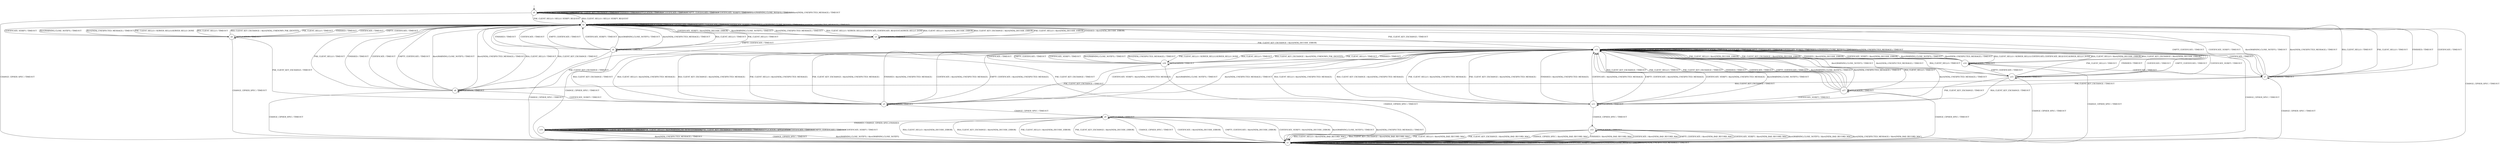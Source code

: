 digraph g {
__start0 [label="" shape="none"];

	s0 [shape="circle" label="s0"];
	s1 [shape="circle" label="s1"];
	s2 [shape="circle" label="s2"];
	s3 [shape="circle" label="s3"];
	s4 [shape="circle" label="s4"];
	s5 [shape="circle" label="s5"];
	s6 [shape="circle" label="s6"];
	s7 [shape="circle" label="s7"];
	s8 [shape="circle" label="s8"];
	s9 [shape="circle" label="s9"];
	s10 [shape="circle" label="s10"];
	s11 [shape="circle" label="s11"];
	s12 [shape="circle" label="s12"];
	s13 [shape="circle" label="s13"];
	s14 [shape="circle" label="s14"];
	s15 [shape="circle" label="s15"];
	s16 [shape="circle" label="s16"];
	s17 [shape="circle" label="s17"];
	s0 -> s2 [label="RSA_CLIENT_HELLO / HELLO_VERIFY_REQUEST"];
	s0 -> s0 [label="RSA_CLIENT_KEY_EXCHANGE / TIMEOUT"];
	s0 -> s2 [label="PSK_CLIENT_HELLO / HELLO_VERIFY_REQUEST"];
	s0 -> s0 [label="PSK_CLIENT_KEY_EXCHANGE / TIMEOUT"];
	s0 -> s1 [label="CHANGE_CIPHER_SPEC / TIMEOUT"];
	s0 -> s0 [label="FINISHED / TIMEOUT"];
	s0 -> s0 [label="APPLICATION / TIMEOUT"];
	s0 -> s0 [label="CERTIFICATE / TIMEOUT"];
	s0 -> s0 [label="EMPTY_CERTIFICATE / TIMEOUT"];
	s0 -> s0 [label="CERTIFICATE_VERIFY / TIMEOUT"];
	s0 -> s0 [label="Alert(WARNING,CLOSE_NOTIFY) / TIMEOUT"];
	s0 -> s0 [label="Alert(FATAL,UNEXPECTED_MESSAGE) / TIMEOUT"];
	s1 -> s1 [label="RSA_CLIENT_HELLO / TIMEOUT"];
	s1 -> s1 [label="RSA_CLIENT_KEY_EXCHANGE / TIMEOUT"];
	s1 -> s1 [label="PSK_CLIENT_HELLO / TIMEOUT"];
	s1 -> s1 [label="PSK_CLIENT_KEY_EXCHANGE / TIMEOUT"];
	s1 -> s1 [label="CHANGE_CIPHER_SPEC / TIMEOUT"];
	s1 -> s1 [label="FINISHED / TIMEOUT"];
	s1 -> s1 [label="APPLICATION / TIMEOUT"];
	s1 -> s1 [label="CERTIFICATE / TIMEOUT"];
	s1 -> s1 [label="EMPTY_CERTIFICATE / TIMEOUT"];
	s1 -> s1 [label="CERTIFICATE_VERIFY / TIMEOUT"];
	s1 -> s1 [label="Alert(WARNING,CLOSE_NOTIFY) / TIMEOUT"];
	s1 -> s1 [label="Alert(FATAL,UNEXPECTED_MESSAGE) / TIMEOUT"];
	s2 -> s3 [label="RSA_CLIENT_HELLO / SERVER_HELLO,CERTIFICATE,CERTIFICATE_REQUEST,SERVER_HELLO_DONE"];
	s2 -> s2 [label="RSA_CLIENT_KEY_EXCHANGE / TIMEOUT"];
	s2 -> s4 [label="PSK_CLIENT_HELLO / SERVER_HELLO,SERVER_HELLO_DONE"];
	s2 -> s13 [label="PSK_CLIENT_KEY_EXCHANGE / TIMEOUT"];
	s2 -> s1 [label="CHANGE_CIPHER_SPEC / TIMEOUT"];
	s2 -> s2 [label="FINISHED / TIMEOUT"];
	s2 -> s2 [label="APPLICATION / TIMEOUT"];
	s2 -> s2 [label="CERTIFICATE / TIMEOUT"];
	s2 -> s2 [label="EMPTY_CERTIFICATE / TIMEOUT"];
	s2 -> s2 [label="CERTIFICATE_VERIFY / TIMEOUT"];
	s2 -> s2 [label="Alert(WARNING,CLOSE_NOTIFY) / TIMEOUT"];
	s2 -> s2 [label="Alert(FATAL,UNEXPECTED_MESSAGE) / TIMEOUT"];
	s3 -> s2 [label="RSA_CLIENT_HELLO / Alert(FATAL,DECODE_ERROR)"];
	s3 -> s2 [label="RSA_CLIENT_KEY_EXCHANGE / Alert(FATAL,DECODE_ERROR)"];
	s3 -> s2 [label="PSK_CLIENT_HELLO / Alert(FATAL,DECODE_ERROR)"];
	s3 -> s13 [label="PSK_CLIENT_KEY_EXCHANGE / Alert(FATAL,DECODE_ERROR)"];
	s3 -> s1 [label="CHANGE_CIPHER_SPEC / TIMEOUT"];
	s3 -> s2 [label="FINISHED / Alert(FATAL,DECODE_ERROR)"];
	s3 -> s3 [label="APPLICATION / TIMEOUT"];
	s3 -> s7 [label="CERTIFICATE / TIMEOUT"];
	s3 -> s6 [label="EMPTY_CERTIFICATE / TIMEOUT"];
	s3 -> s2 [label="CERTIFICATE_VERIFY / Alert(FATAL,DECODE_ERROR)"];
	s3 -> s2 [label="Alert(WARNING,CLOSE_NOTIFY) / TIMEOUT"];
	s3 -> s2 [label="Alert(FATAL,UNEXPECTED_MESSAGE) / TIMEOUT"];
	s4 -> s2 [label="RSA_CLIENT_HELLO / TIMEOUT"];
	s4 -> s2 [label="RSA_CLIENT_KEY_EXCHANGE / Alert(FATAL,UNKNOWN_PSK_IDENTITY)"];
	s4 -> s2 [label="PSK_CLIENT_HELLO / TIMEOUT"];
	s4 -> s5 [label="PSK_CLIENT_KEY_EXCHANGE / TIMEOUT"];
	s4 -> s1 [label="CHANGE_CIPHER_SPEC / TIMEOUT"];
	s4 -> s2 [label="FINISHED / TIMEOUT"];
	s4 -> s4 [label="APPLICATION / TIMEOUT"];
	s4 -> s2 [label="CERTIFICATE / TIMEOUT"];
	s4 -> s2 [label="EMPTY_CERTIFICATE / TIMEOUT"];
	s4 -> s2 [label="CERTIFICATE_VERIFY / TIMEOUT"];
	s4 -> s2 [label="Alert(WARNING,CLOSE_NOTIFY) / TIMEOUT"];
	s4 -> s2 [label="Alert(FATAL,UNEXPECTED_MESSAGE) / TIMEOUT"];
	s5 -> s13 [label="RSA_CLIENT_HELLO / Alert(FATAL,UNEXPECTED_MESSAGE)"];
	s5 -> s13 [label="RSA_CLIENT_KEY_EXCHANGE / Alert(FATAL,UNEXPECTED_MESSAGE)"];
	s5 -> s13 [label="PSK_CLIENT_HELLO / Alert(FATAL,UNEXPECTED_MESSAGE)"];
	s5 -> s13 [label="PSK_CLIENT_KEY_EXCHANGE / Alert(FATAL,UNEXPECTED_MESSAGE)"];
	s5 -> s9 [label="CHANGE_CIPHER_SPEC / TIMEOUT"];
	s5 -> s13 [label="FINISHED / Alert(FATAL,UNEXPECTED_MESSAGE)"];
	s5 -> s5 [label="APPLICATION / TIMEOUT"];
	s5 -> s13 [label="CERTIFICATE / Alert(FATAL,UNEXPECTED_MESSAGE)"];
	s5 -> s13 [label="EMPTY_CERTIFICATE / Alert(FATAL,UNEXPECTED_MESSAGE)"];
	s5 -> s13 [label="CERTIFICATE_VERIFY / Alert(FATAL,UNEXPECTED_MESSAGE)"];
	s5 -> s13 [label="Alert(WARNING,CLOSE_NOTIFY) / TIMEOUT"];
	s5 -> s13 [label="Alert(FATAL,UNEXPECTED_MESSAGE) / TIMEOUT"];
	s6 -> s2 [label="RSA_CLIENT_HELLO / TIMEOUT"];
	s6 -> s5 [label="RSA_CLIENT_KEY_EXCHANGE / TIMEOUT"];
	s6 -> s2 [label="PSK_CLIENT_HELLO / TIMEOUT"];
	s6 -> s11 [label="PSK_CLIENT_KEY_EXCHANGE / TIMEOUT"];
	s6 -> s1 [label="CHANGE_CIPHER_SPEC / TIMEOUT"];
	s6 -> s2 [label="FINISHED / TIMEOUT"];
	s6 -> s6 [label="APPLICATION / TIMEOUT"];
	s6 -> s2 [label="CERTIFICATE / TIMEOUT"];
	s6 -> s2 [label="EMPTY_CERTIFICATE / TIMEOUT"];
	s6 -> s2 [label="CERTIFICATE_VERIFY / TIMEOUT"];
	s6 -> s2 [label="Alert(WARNING,CLOSE_NOTIFY) / TIMEOUT"];
	s6 -> s2 [label="Alert(FATAL,UNEXPECTED_MESSAGE) / TIMEOUT"];
	s7 -> s2 [label="RSA_CLIENT_HELLO / TIMEOUT"];
	s7 -> s8 [label="RSA_CLIENT_KEY_EXCHANGE / TIMEOUT"];
	s7 -> s2 [label="PSK_CLIENT_HELLO / TIMEOUT"];
	s7 -> s17 [label="PSK_CLIENT_KEY_EXCHANGE / TIMEOUT"];
	s7 -> s1 [label="CHANGE_CIPHER_SPEC / TIMEOUT"];
	s7 -> s2 [label="FINISHED / TIMEOUT"];
	s7 -> s7 [label="APPLICATION / TIMEOUT"];
	s7 -> s2 [label="CERTIFICATE / TIMEOUT"];
	s7 -> s2 [label="EMPTY_CERTIFICATE / TIMEOUT"];
	s7 -> s2 [label="CERTIFICATE_VERIFY / TIMEOUT"];
	s7 -> s2 [label="Alert(WARNING,CLOSE_NOTIFY) / TIMEOUT"];
	s7 -> s2 [label="Alert(FATAL,UNEXPECTED_MESSAGE) / TIMEOUT"];
	s8 -> s2 [label="RSA_CLIENT_HELLO / TIMEOUT"];
	s8 -> s2 [label="RSA_CLIENT_KEY_EXCHANGE / TIMEOUT"];
	s8 -> s2 [label="PSK_CLIENT_HELLO / TIMEOUT"];
	s8 -> s13 [label="PSK_CLIENT_KEY_EXCHANGE / TIMEOUT"];
	s8 -> s1 [label="CHANGE_CIPHER_SPEC / TIMEOUT"];
	s8 -> s2 [label="FINISHED / TIMEOUT"];
	s8 -> s8 [label="APPLICATION / TIMEOUT"];
	s8 -> s2 [label="CERTIFICATE / TIMEOUT"];
	s8 -> s2 [label="EMPTY_CERTIFICATE / TIMEOUT"];
	s8 -> s5 [label="CERTIFICATE_VERIFY / TIMEOUT"];
	s8 -> s2 [label="Alert(WARNING,CLOSE_NOTIFY) / TIMEOUT"];
	s8 -> s2 [label="Alert(FATAL,UNEXPECTED_MESSAGE) / TIMEOUT"];
	s9 -> s1 [label="RSA_CLIENT_HELLO / Alert(FATAL,DECODE_ERROR)"];
	s9 -> s1 [label="RSA_CLIENT_KEY_EXCHANGE / Alert(FATAL,DECODE_ERROR)"];
	s9 -> s1 [label="PSK_CLIENT_HELLO / Alert(FATAL,DECODE_ERROR)"];
	s9 -> s1 [label="PSK_CLIENT_KEY_EXCHANGE / Alert(FATAL,DECODE_ERROR)"];
	s9 -> s1 [label="CHANGE_CIPHER_SPEC / TIMEOUT"];
	s9 -> s10 [label="FINISHED / CHANGE_CIPHER_SPEC,FINISHED"];
	s9 -> s9 [label="APPLICATION / TIMEOUT"];
	s9 -> s1 [label="CERTIFICATE / Alert(FATAL,DECODE_ERROR)"];
	s9 -> s1 [label="EMPTY_CERTIFICATE / Alert(FATAL,DECODE_ERROR)"];
	s9 -> s1 [label="CERTIFICATE_VERIFY / Alert(FATAL,DECODE_ERROR)"];
	s9 -> s1 [label="Alert(WARNING,CLOSE_NOTIFY) / TIMEOUT"];
	s9 -> s1 [label="Alert(FATAL,UNEXPECTED_MESSAGE) / TIMEOUT"];
	s10 -> s10 [label="RSA_CLIENT_HELLO / Alert(WARNING,NO_RENEGOTIATION)"];
	s10 -> s10 [label="RSA_CLIENT_KEY_EXCHANGE / TIMEOUT"];
	s10 -> s10 [label="PSK_CLIENT_HELLO / Alert(WARNING,NO_RENEGOTIATION)"];
	s10 -> s10 [label="PSK_CLIENT_KEY_EXCHANGE / TIMEOUT"];
	s10 -> s1 [label="CHANGE_CIPHER_SPEC / TIMEOUT"];
	s10 -> s10 [label="FINISHED / TIMEOUT"];
	s10 -> s10 [label="APPLICATION / APPLICATION"];
	s10 -> s10 [label="CERTIFICATE / TIMEOUT"];
	s10 -> s10 [label="EMPTY_CERTIFICATE / TIMEOUT"];
	s10 -> s10 [label="CERTIFICATE_VERIFY / TIMEOUT"];
	s10 -> s1 [label="Alert(WARNING,CLOSE_NOTIFY) / Alert(WARNING,CLOSE_NOTIFY)"];
	s10 -> s1 [label="Alert(FATAL,UNEXPECTED_MESSAGE) / TIMEOUT"];
	s11 -> s13 [label="RSA_CLIENT_HELLO / Alert(FATAL,UNEXPECTED_MESSAGE)"];
	s11 -> s13 [label="RSA_CLIENT_KEY_EXCHANGE / Alert(FATAL,UNEXPECTED_MESSAGE)"];
	s11 -> s13 [label="PSK_CLIENT_HELLO / Alert(FATAL,UNEXPECTED_MESSAGE)"];
	s11 -> s13 [label="PSK_CLIENT_KEY_EXCHANGE / Alert(FATAL,UNEXPECTED_MESSAGE)"];
	s11 -> s12 [label="CHANGE_CIPHER_SPEC / TIMEOUT"];
	s11 -> s13 [label="FINISHED / Alert(FATAL,UNEXPECTED_MESSAGE)"];
	s11 -> s11 [label="APPLICATION / TIMEOUT"];
	s11 -> s13 [label="CERTIFICATE / Alert(FATAL,UNEXPECTED_MESSAGE)"];
	s11 -> s13 [label="EMPTY_CERTIFICATE / Alert(FATAL,UNEXPECTED_MESSAGE)"];
	s11 -> s13 [label="CERTIFICATE_VERIFY / Alert(FATAL,UNEXPECTED_MESSAGE)"];
	s11 -> s13 [label="Alert(WARNING,CLOSE_NOTIFY) / TIMEOUT"];
	s11 -> s13 [label="Alert(FATAL,UNEXPECTED_MESSAGE) / TIMEOUT"];
	s12 -> s1 [label="RSA_CLIENT_HELLO / Alert(FATAL,BAD_RECORD_MAC)"];
	s12 -> s1 [label="RSA_CLIENT_KEY_EXCHANGE / Alert(FATAL,BAD_RECORD_MAC)"];
	s12 -> s1 [label="PSK_CLIENT_HELLO / Alert(FATAL,BAD_RECORD_MAC)"];
	s12 -> s1 [label="PSK_CLIENT_KEY_EXCHANGE / Alert(FATAL,BAD_RECORD_MAC)"];
	s12 -> s1 [label="CHANGE_CIPHER_SPEC / Alert(FATAL,BAD_RECORD_MAC)"];
	s12 -> s1 [label="FINISHED / Alert(FATAL,BAD_RECORD_MAC)"];
	s12 -> s12 [label="APPLICATION / TIMEOUT"];
	s12 -> s1 [label="CERTIFICATE / Alert(FATAL,BAD_RECORD_MAC)"];
	s12 -> s1 [label="EMPTY_CERTIFICATE / Alert(FATAL,BAD_RECORD_MAC)"];
	s12 -> s1 [label="CERTIFICATE_VERIFY / Alert(FATAL,BAD_RECORD_MAC)"];
	s12 -> s1 [label="Alert(WARNING,CLOSE_NOTIFY) / Alert(FATAL,BAD_RECORD_MAC)"];
	s12 -> s1 [label="Alert(FATAL,UNEXPECTED_MESSAGE) / Alert(FATAL,BAD_RECORD_MAC)"];
	s13 -> s14 [label="RSA_CLIENT_HELLO / SERVER_HELLO,CERTIFICATE,CERTIFICATE_REQUEST,SERVER_HELLO_DONE"];
	s13 -> s13 [label="RSA_CLIENT_KEY_EXCHANGE / TIMEOUT"];
	s13 -> s16 [label="PSK_CLIENT_HELLO / SERVER_HELLO,SERVER_HELLO_DONE"];
	s13 -> s13 [label="PSK_CLIENT_KEY_EXCHANGE / TIMEOUT"];
	s13 -> s1 [label="CHANGE_CIPHER_SPEC / TIMEOUT"];
	s13 -> s13 [label="FINISHED / TIMEOUT"];
	s13 -> s13 [label="APPLICATION / TIMEOUT"];
	s13 -> s13 [label="CERTIFICATE / TIMEOUT"];
	s13 -> s13 [label="EMPTY_CERTIFICATE / TIMEOUT"];
	s13 -> s13 [label="CERTIFICATE_VERIFY / TIMEOUT"];
	s13 -> s13 [label="Alert(WARNING,CLOSE_NOTIFY) / TIMEOUT"];
	s13 -> s13 [label="Alert(FATAL,UNEXPECTED_MESSAGE) / TIMEOUT"];
	s14 -> s13 [label="RSA_CLIENT_HELLO / Alert(FATAL,DECODE_ERROR)"];
	s14 -> s13 [label="RSA_CLIENT_KEY_EXCHANGE / Alert(FATAL,DECODE_ERROR)"];
	s14 -> s13 [label="PSK_CLIENT_HELLO / Alert(FATAL,DECODE_ERROR)"];
	s14 -> s13 [label="PSK_CLIENT_KEY_EXCHANGE / Alert(FATAL,DECODE_ERROR)"];
	s14 -> s1 [label="CHANGE_CIPHER_SPEC / TIMEOUT"];
	s14 -> s13 [label="FINISHED / Alert(FATAL,DECODE_ERROR)"];
	s14 -> s14 [label="APPLICATION / TIMEOUT"];
	s14 -> s7 [label="CERTIFICATE / TIMEOUT"];
	s14 -> s15 [label="EMPTY_CERTIFICATE / TIMEOUT"];
	s14 -> s13 [label="CERTIFICATE_VERIFY / Alert(FATAL,DECODE_ERROR)"];
	s14 -> s13 [label="Alert(WARNING,CLOSE_NOTIFY) / TIMEOUT"];
	s14 -> s13 [label="Alert(FATAL,UNEXPECTED_MESSAGE) / TIMEOUT"];
	s15 -> s13 [label="RSA_CLIENT_HELLO / TIMEOUT"];
	s15 -> s11 [label="RSA_CLIENT_KEY_EXCHANGE / TIMEOUT"];
	s15 -> s13 [label="PSK_CLIENT_HELLO / TIMEOUT"];
	s15 -> s11 [label="PSK_CLIENT_KEY_EXCHANGE / TIMEOUT"];
	s15 -> s1 [label="CHANGE_CIPHER_SPEC / TIMEOUT"];
	s15 -> s13 [label="FINISHED / TIMEOUT"];
	s15 -> s15 [label="APPLICATION / TIMEOUT"];
	s15 -> s13 [label="CERTIFICATE / TIMEOUT"];
	s15 -> s13 [label="EMPTY_CERTIFICATE / TIMEOUT"];
	s15 -> s13 [label="CERTIFICATE_VERIFY / TIMEOUT"];
	s15 -> s13 [label="Alert(WARNING,CLOSE_NOTIFY) / TIMEOUT"];
	s15 -> s13 [label="Alert(FATAL,UNEXPECTED_MESSAGE) / TIMEOUT"];
	s16 -> s13 [label="RSA_CLIENT_HELLO / TIMEOUT"];
	s16 -> s13 [label="RSA_CLIENT_KEY_EXCHANGE / Alert(FATAL,UNKNOWN_PSK_IDENTITY)"];
	s16 -> s13 [label="PSK_CLIENT_HELLO / TIMEOUT"];
	s16 -> s5 [label="PSK_CLIENT_KEY_EXCHANGE / TIMEOUT"];
	s16 -> s1 [label="CHANGE_CIPHER_SPEC / TIMEOUT"];
	s16 -> s13 [label="FINISHED / TIMEOUT"];
	s16 -> s16 [label="APPLICATION / TIMEOUT"];
	s16 -> s13 [label="CERTIFICATE / TIMEOUT"];
	s16 -> s13 [label="EMPTY_CERTIFICATE / TIMEOUT"];
	s16 -> s13 [label="CERTIFICATE_VERIFY / TIMEOUT"];
	s16 -> s13 [label="Alert(WARNING,CLOSE_NOTIFY) / TIMEOUT"];
	s16 -> s13 [label="Alert(FATAL,UNEXPECTED_MESSAGE) / TIMEOUT"];
	s17 -> s13 [label="RSA_CLIENT_HELLO / TIMEOUT"];
	s17 -> s13 [label="RSA_CLIENT_KEY_EXCHANGE / TIMEOUT"];
	s17 -> s13 [label="PSK_CLIENT_HELLO / TIMEOUT"];
	s17 -> s13 [label="PSK_CLIENT_KEY_EXCHANGE / TIMEOUT"];
	s17 -> s1 [label="CHANGE_CIPHER_SPEC / TIMEOUT"];
	s17 -> s13 [label="FINISHED / TIMEOUT"];
	s17 -> s17 [label="APPLICATION / TIMEOUT"];
	s17 -> s13 [label="CERTIFICATE / TIMEOUT"];
	s17 -> s13 [label="EMPTY_CERTIFICATE / TIMEOUT"];
	s17 -> s11 [label="CERTIFICATE_VERIFY / TIMEOUT"];
	s17 -> s13 [label="Alert(WARNING,CLOSE_NOTIFY) / TIMEOUT"];
	s17 -> s13 [label="Alert(FATAL,UNEXPECTED_MESSAGE) / TIMEOUT"];

__start0 -> s0;
}
